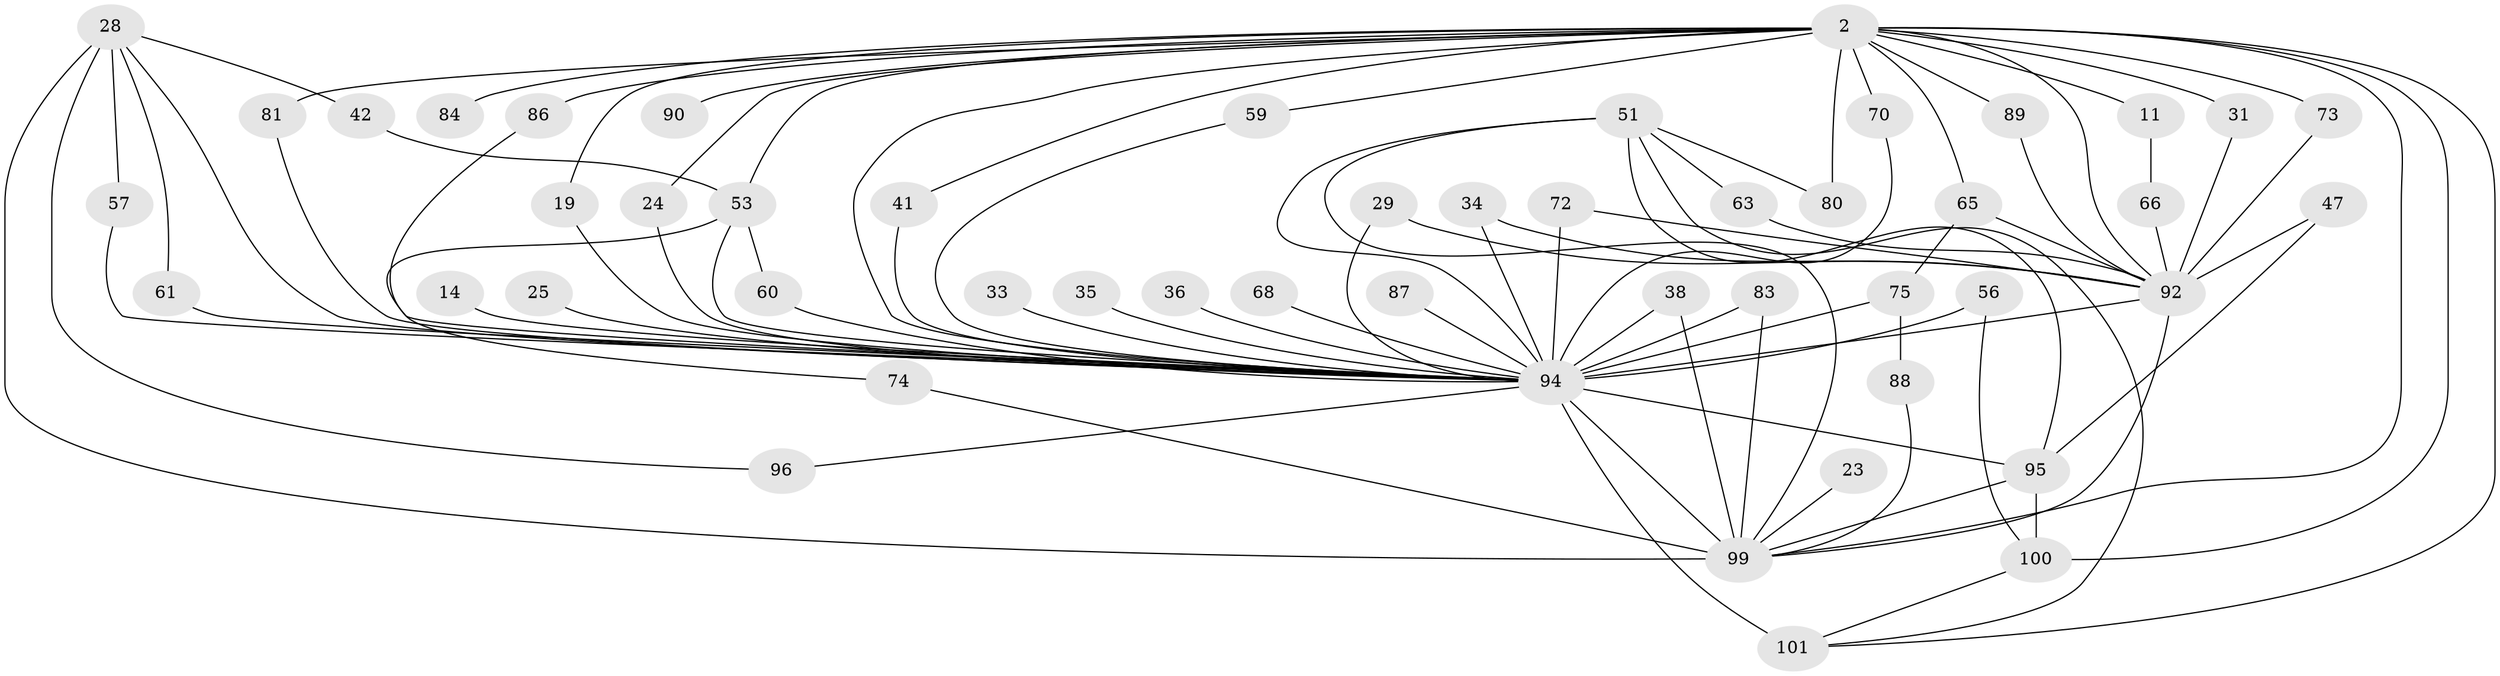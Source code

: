// original degree distribution, {20: 0.009900990099009901, 25: 0.009900990099009901, 22: 0.009900990099009901, 18: 0.009900990099009901, 30: 0.009900990099009901, 16: 0.009900990099009901, 19: 0.009900990099009901, 13: 0.009900990099009901, 27: 0.009900990099009901, 15: 0.009900990099009901, 3: 0.21782178217821782, 4: 0.04950495049504951, 9: 0.009900990099009901, 2: 0.5445544554455446, 6: 0.019801980198019802, 7: 0.009900990099009901, 5: 0.04950495049504951}
// Generated by graph-tools (version 1.1) at 2025/45/03/09/25 04:45:27]
// undirected, 50 vertices, 90 edges
graph export_dot {
graph [start="1"]
  node [color=gray90,style=filled];
  2 [super="+1"];
  11;
  14;
  19;
  23;
  24 [super="+22"];
  25;
  28 [super="+27"];
  29;
  31;
  33;
  34;
  35;
  36;
  38;
  41;
  42;
  47;
  51 [super="+39+48"];
  53 [super="+50+26"];
  56;
  57;
  59;
  60;
  61 [super="+49"];
  63;
  65;
  66;
  68;
  70;
  72;
  73;
  74;
  75 [super="+71"];
  80;
  81;
  83;
  84;
  86;
  87;
  88;
  89;
  90 [super="+79"];
  92 [super="+37+40+91+10"];
  94 [super="+85+7+9"];
  95 [super="+58+55+54+93"];
  96;
  99 [super="+97+64"];
  100 [super="+52+69"];
  101 [super="+98"];
  2 -- 11 [weight=2];
  2 -- 24;
  2 -- 41;
  2 -- 73;
  2 -- 80;
  2 -- 84 [weight=2];
  2 -- 86;
  2 -- 89;
  2 -- 65;
  2 -- 70;
  2 -- 81;
  2 -- 19;
  2 -- 90 [weight=3];
  2 -- 31;
  2 -- 59;
  2 -- 53;
  2 -- 99 [weight=6];
  2 -- 94 [weight=8];
  2 -- 101;
  2 -- 92 [weight=4];
  2 -- 100 [weight=3];
  11 -- 66;
  14 -- 94 [weight=2];
  19 -- 94;
  23 -- 99;
  24 -- 94;
  25 -- 94;
  28 -- 42;
  28 -- 96;
  28 -- 61;
  28 -- 57;
  28 -- 99 [weight=3];
  28 -- 94 [weight=2];
  29 -- 92;
  29 -- 94;
  31 -- 92;
  33 -- 94 [weight=2];
  34 -- 94;
  34 -- 92;
  35 -- 94 [weight=2];
  36 -- 94 [weight=2];
  38 -- 99;
  38 -- 94;
  41 -- 94;
  42 -- 53;
  47 -- 92;
  47 -- 95;
  51 -- 63;
  51 -- 80;
  51 -- 95;
  51 -- 99 [weight=2];
  51 -- 94 [weight=2];
  51 -- 101 [weight=2];
  53 -- 60;
  53 -- 74;
  53 -- 94 [weight=3];
  56 -- 100;
  56 -- 94;
  57 -- 94;
  59 -- 94;
  60 -- 94;
  61 -- 94 [weight=2];
  63 -- 92;
  65 -- 75;
  65 -- 92;
  66 -- 92;
  68 -- 94 [weight=2];
  70 -- 94;
  72 -- 92;
  72 -- 94;
  73 -- 92;
  74 -- 99;
  75 -- 88;
  75 -- 94 [weight=2];
  81 -- 94;
  83 -- 99;
  83 -- 94;
  86 -- 94;
  87 -- 94 [weight=2];
  88 -- 99;
  89 -- 92;
  92 -- 99 [weight=5];
  92 -- 94 [weight=14];
  94 -- 99 [weight=11];
  94 -- 95 [weight=5];
  94 -- 96;
  94 -- 101 [weight=6];
  95 -- 100 [weight=3];
  95 -- 99;
  100 -- 101 [weight=3];
}
